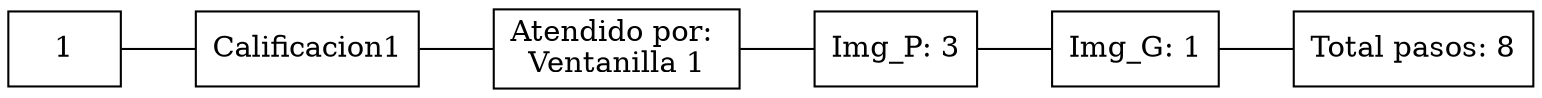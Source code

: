  digraph cliente_maxpasos {
     rankdir=LR;
     node [shape=record];
 "Node ID" [label="           1 "];
 "Node Nombre" [label="Calificacion1"];
 "Node Ventanilla" [label="Atendido por: \nVentanilla 1"];
 "Node imgP" [label="Img_P:            3 "];
 "Node imgG" [label="Img_G:            1 "];
 "Node pasos" [label="Total pasos:            8 "];
     "Node ID" -> "Node Nombre" [dir=none];
     "Node Nombre" -> "Node Ventanilla" [dir=none];
     "Node Ventanilla" -> "Node imgP" [dir=none];
     "Node imgP" -> "Node imgG" [dir=none];
     "Node imgG" -> "Node pasos" [dir=none];
 }
